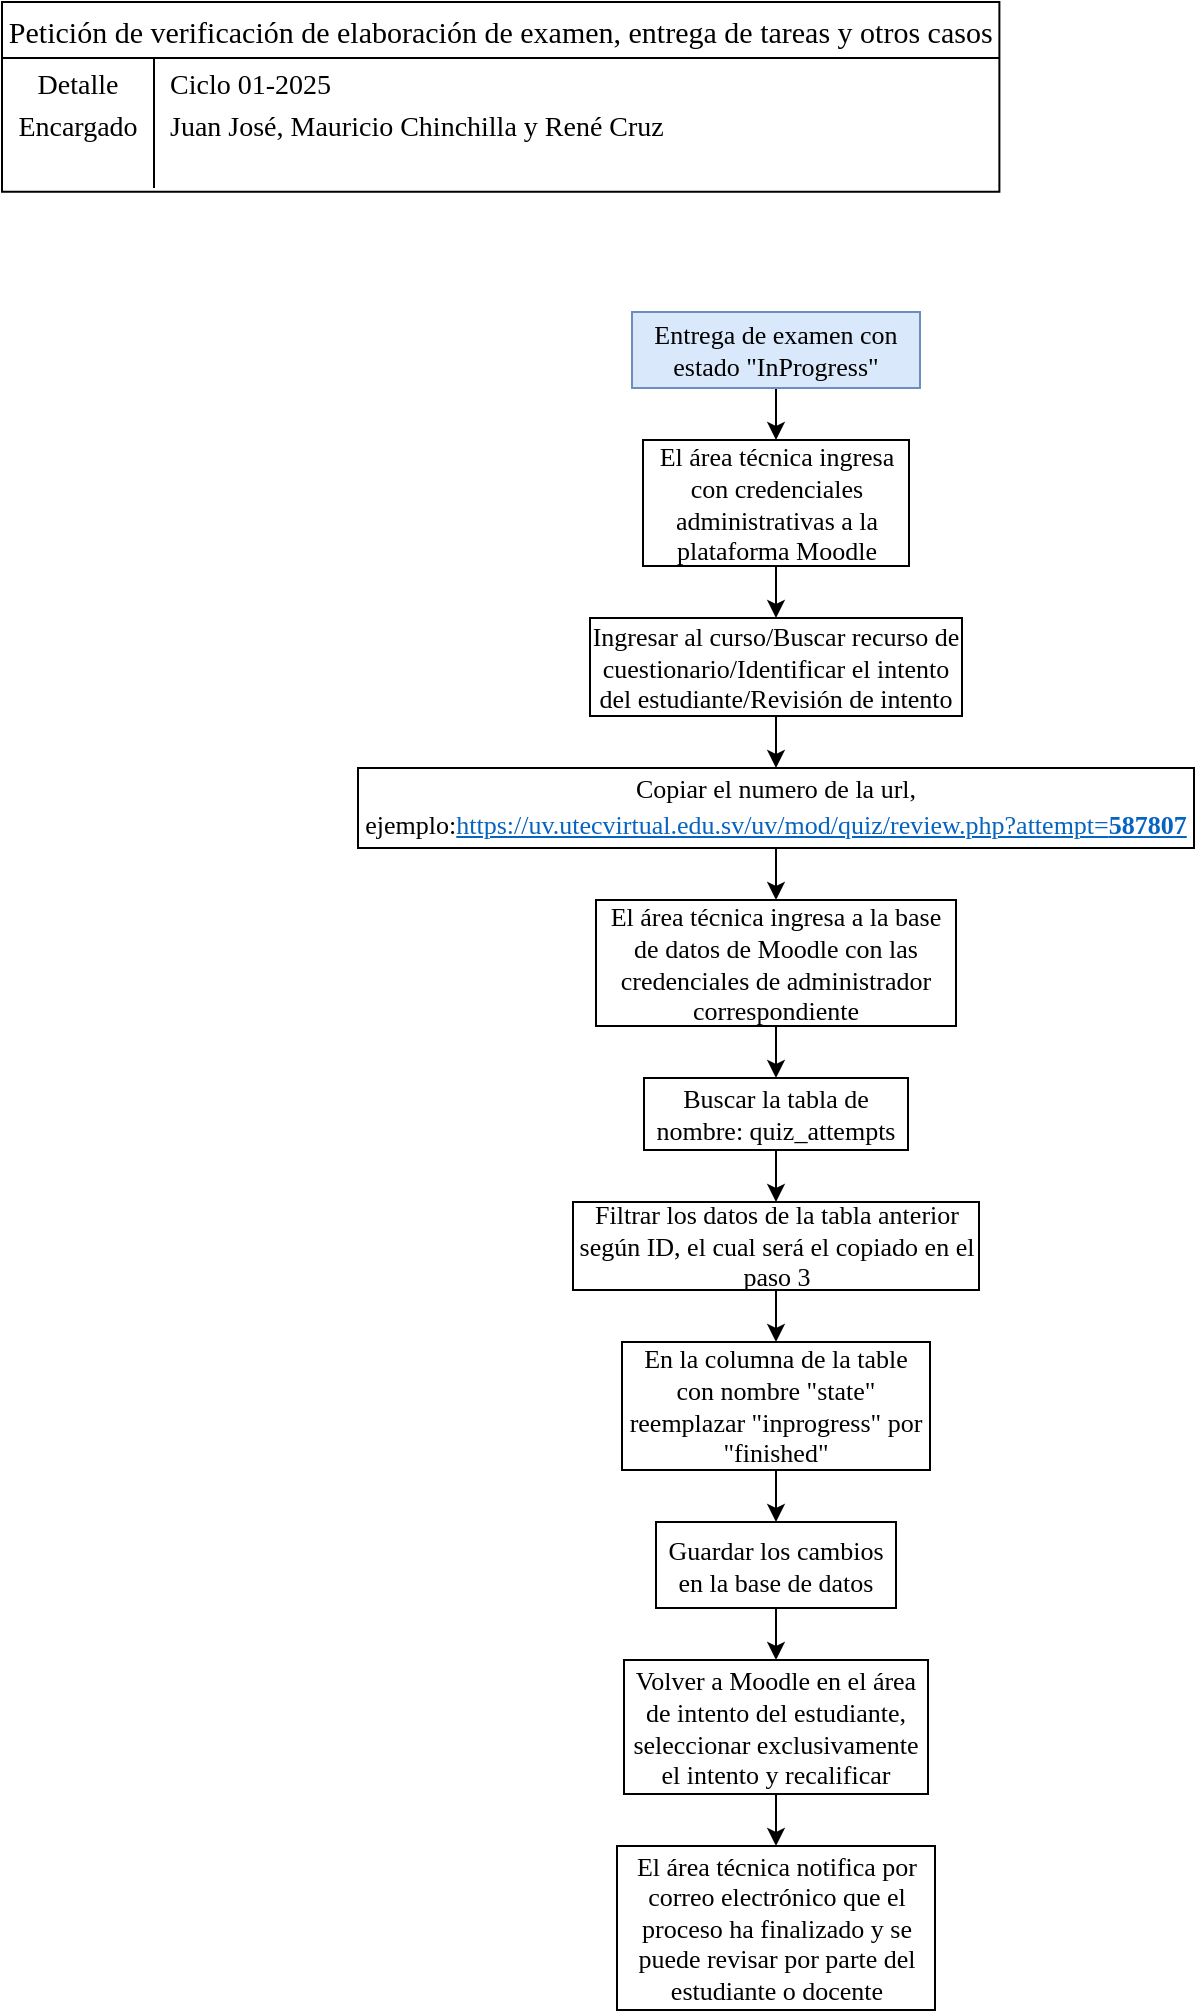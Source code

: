 <mxfile version="28.0.6">
  <diagram name="Página-1" id="mZ1MFNOK2w7aIHmf8w0I">
    <mxGraphModel dx="983" dy="580" grid="0" gridSize="10" guides="1" tooltips="1" connect="1" arrows="1" fold="1" page="1" pageScale="1" pageWidth="827" pageHeight="1169" math="0" shadow="0">
      <root>
        <mxCell id="0" />
        <mxCell id="1" parent="0" />
        <mxCell id="ntK_IDRZFJ25XYkXD009-15" value="Petición de verificación de elaboración de examen, entrega de tareas y otros casos" style="shape=table;startSize=28;container=1;collapsible=0;childLayout=tableLayout;fixedRows=1;rowLines=0;fontStyle=0;strokeColor=default;fontSize=15;fontFamily=Times New Roman;" vertex="1" parent="1">
          <mxGeometry x="27" y="27" width="498.697" height="94.862" as="geometry" />
        </mxCell>
        <mxCell id="ntK_IDRZFJ25XYkXD009-16" value="" style="shape=tableRow;horizontal=0;startSize=0;swimlaneHead=0;swimlaneBody=0;top=0;left=0;bottom=0;right=0;collapsible=0;dropTarget=0;fillColor=none;points=[[0,0.5],[1,0.5]];portConstraint=eastwest;strokeColor=inherit;fontSize=16;fontFamily=Times New Roman;" vertex="1" parent="ntK_IDRZFJ25XYkXD009-15">
          <mxGeometry y="28" width="498.697" height="20" as="geometry" />
        </mxCell>
        <mxCell id="ntK_IDRZFJ25XYkXD009-17" value="&lt;font style=&quot;font-size: 14px;&quot;&gt;Detalle&lt;/font&gt;&lt;div&gt;&lt;br&gt;&lt;/div&gt;" style="shape=partialRectangle;html=1;whiteSpace=wrap;connectable=0;fillColor=none;top=0;left=0;bottom=0;right=0;overflow=hidden;pointerEvents=1;strokeColor=inherit;fontSize=16;fontFamily=Times New Roman;" vertex="1" parent="ntK_IDRZFJ25XYkXD009-16">
          <mxGeometry width="76" height="20" as="geometry">
            <mxRectangle width="76" height="20" as="alternateBounds" />
          </mxGeometry>
        </mxCell>
        <mxCell id="ntK_IDRZFJ25XYkXD009-18" value="&lt;font style=&quot;font-size: 14px;&quot;&gt;Ciclo 01-2025&lt;/font&gt;" style="shape=partialRectangle;html=1;whiteSpace=wrap;connectable=0;fillColor=none;top=0;left=0;bottom=0;right=0;align=left;spacingLeft=6;overflow=hidden;strokeColor=inherit;fontSize=16;fontFamily=Times New Roman;" vertex="1" parent="ntK_IDRZFJ25XYkXD009-16">
          <mxGeometry x="76" width="423" height="20" as="geometry">
            <mxRectangle width="423" height="20" as="alternateBounds" />
          </mxGeometry>
        </mxCell>
        <mxCell id="ntK_IDRZFJ25XYkXD009-19" value="" style="shape=tableRow;horizontal=0;startSize=0;swimlaneHead=0;swimlaneBody=0;top=0;left=0;bottom=0;right=0;collapsible=0;dropTarget=0;fillColor=none;points=[[0,0.5],[1,0.5]];portConstraint=eastwest;strokeColor=inherit;fontSize=16;fontFamily=Times New Roman;" vertex="1" parent="ntK_IDRZFJ25XYkXD009-15">
          <mxGeometry y="48" width="498.697" height="25" as="geometry" />
        </mxCell>
        <mxCell id="ntK_IDRZFJ25XYkXD009-20" value="&lt;font style=&quot;font-size: 14px;&quot;&gt;Encargado&lt;/font&gt;" style="shape=partialRectangle;html=1;whiteSpace=wrap;connectable=0;fillColor=none;top=0;left=0;bottom=0;right=0;overflow=hidden;strokeColor=inherit;fontSize=16;fontFamily=Times New Roman;" vertex="1" parent="ntK_IDRZFJ25XYkXD009-19">
          <mxGeometry width="76" height="25" as="geometry">
            <mxRectangle width="76" height="25" as="alternateBounds" />
          </mxGeometry>
        </mxCell>
        <mxCell id="ntK_IDRZFJ25XYkXD009-21" value="&lt;span style=&quot;font-size: 14px;&quot;&gt;Juan José, Mauricio Chinchilla y René Cruz&lt;/span&gt;" style="shape=partialRectangle;html=1;whiteSpace=wrap;connectable=0;fillColor=none;top=0;left=0;bottom=0;right=0;align=left;spacingLeft=6;overflow=hidden;strokeColor=inherit;fontSize=16;fontFamily=Times New Roman;" vertex="1" parent="ntK_IDRZFJ25XYkXD009-19">
          <mxGeometry x="76" width="423" height="25" as="geometry">
            <mxRectangle width="423" height="25" as="alternateBounds" />
          </mxGeometry>
        </mxCell>
        <mxCell id="ntK_IDRZFJ25XYkXD009-22" value="" style="shape=tableRow;horizontal=0;startSize=0;swimlaneHead=0;swimlaneBody=0;top=0;left=0;bottom=0;right=0;collapsible=0;dropTarget=0;fillColor=none;points=[[0,0.5],[1,0.5]];portConstraint=eastwest;strokeColor=inherit;fontSize=16;fontFamily=Times New Roman;" vertex="1" parent="ntK_IDRZFJ25XYkXD009-15">
          <mxGeometry y="73" width="498.697" height="20" as="geometry" />
        </mxCell>
        <mxCell id="ntK_IDRZFJ25XYkXD009-23" value="" style="shape=partialRectangle;html=1;whiteSpace=wrap;connectable=0;fillColor=none;top=0;left=0;bottom=0;right=0;overflow=hidden;strokeColor=inherit;fontSize=16;fontFamily=Times New Roman;" vertex="1" parent="ntK_IDRZFJ25XYkXD009-22">
          <mxGeometry width="76" height="20" as="geometry">
            <mxRectangle width="76" height="20" as="alternateBounds" />
          </mxGeometry>
        </mxCell>
        <mxCell id="ntK_IDRZFJ25XYkXD009-24" value="" style="shape=partialRectangle;html=1;whiteSpace=wrap;connectable=0;fillColor=none;top=0;left=0;bottom=0;right=0;align=left;spacingLeft=6;overflow=hidden;strokeColor=inherit;fontSize=16;fontFamily=Times New Roman;" vertex="1" parent="ntK_IDRZFJ25XYkXD009-22">
          <mxGeometry x="76" width="423" height="20" as="geometry">
            <mxRectangle width="423" height="20" as="alternateBounds" />
          </mxGeometry>
        </mxCell>
        <mxCell id="ntK_IDRZFJ25XYkXD009-28" value="" style="edgeStyle=orthogonalEdgeStyle;rounded=0;orthogonalLoop=1;jettySize=auto;html=1;" edge="1" parent="1" source="ntK_IDRZFJ25XYkXD009-25" target="ntK_IDRZFJ25XYkXD009-27">
          <mxGeometry relative="1" as="geometry" />
        </mxCell>
        <mxCell id="ntK_IDRZFJ25XYkXD009-25" value="Entrega de examen con estado &quot;InProgress&quot;" style="rounded=0;whiteSpace=wrap;html=1;fillColor=#dae8fc;strokeColor=#6c8ebf;fontFamily=Times New Roman;fontSize=13;" vertex="1" parent="1">
          <mxGeometry x="342" y="182" width="144" height="38" as="geometry" />
        </mxCell>
        <mxCell id="ntK_IDRZFJ25XYkXD009-30" value="" style="edgeStyle=orthogonalEdgeStyle;rounded=0;orthogonalLoop=1;jettySize=auto;html=1;" edge="1" parent="1" source="ntK_IDRZFJ25XYkXD009-27" target="ntK_IDRZFJ25XYkXD009-29">
          <mxGeometry relative="1" as="geometry" />
        </mxCell>
        <mxCell id="ntK_IDRZFJ25XYkXD009-27" value="El área técnica ingresa con credenciales administrativas a la plataforma Moodle" style="whiteSpace=wrap;html=1;fontSize=13;fontFamily=Times New Roman;rounded=0;" vertex="1" parent="1">
          <mxGeometry x="347.5" y="246" width="133" height="63" as="geometry" />
        </mxCell>
        <mxCell id="ntK_IDRZFJ25XYkXD009-32" value="" style="edgeStyle=orthogonalEdgeStyle;rounded=0;orthogonalLoop=1;jettySize=auto;html=1;" edge="1" parent="1" source="ntK_IDRZFJ25XYkXD009-29" target="ntK_IDRZFJ25XYkXD009-31">
          <mxGeometry relative="1" as="geometry" />
        </mxCell>
        <mxCell id="ntK_IDRZFJ25XYkXD009-29" value="Ingresar al curso/Buscar recurso de cuestionario/Identificar el intento del estudiante/Revisión de intento" style="whiteSpace=wrap;html=1;fontSize=13;fontFamily=Times New Roman;rounded=0;" vertex="1" parent="1">
          <mxGeometry x="321" y="335" width="186" height="49" as="geometry" />
        </mxCell>
        <mxCell id="ntK_IDRZFJ25XYkXD009-34" value="" style="edgeStyle=orthogonalEdgeStyle;rounded=0;orthogonalLoop=1;jettySize=auto;html=1;" edge="1" parent="1" source="ntK_IDRZFJ25XYkXD009-31" target="ntK_IDRZFJ25XYkXD009-33">
          <mxGeometry relative="1" as="geometry" />
        </mxCell>
        <mxCell id="ntK_IDRZFJ25XYkXD009-31" value="Copiar el numero de la url, ejemplo:&lt;a style=&quot;-webkit-user-drag: none; -webkit-tap-highlight-color: transparent; margin: 0px; padding: 0px; user-select: text; text-align: left; white-space-collapse: preserve; background-color: rgb(255, 255, 255); text-decoration-line: none;&quot; rel=&quot;noreferrer noopener&quot; target=&quot;_blank&quot; href=&quot;https://uv.utecvirtual.edu.sv/uv/mod/quiz/review.php?attempt=587807&quot; class=&quot;Hyperlink SCXW176193180 BCX0&quot;&gt;&lt;font face=&quot;Times New Roman&quot;&gt;&lt;span style=&quot;-webkit-user-drag: none; -webkit-tap-highlight-color: transparent; margin: 0px; padding: 0px; user-select: text; color: rgb(5, 99, 193); text-decoration-line: underline; line-height: 19.425px; font-variant-ligatures: none !important;&quot; class=&quot;TextRun Underlined SCXW176193180 BCX0&quot; lang=&quot;ES-ES&quot; data-contrast=&quot;none&quot;&gt;&lt;span style=&quot;-webkit-user-drag: none; -webkit-tap-highlight-color: transparent; margin: 0px; padding: 0px; user-select: text;&quot; data-ccp-charstyle=&quot;Hyperlink&quot; class=&quot;NormalTextRun SCXW176193180 BCX0&quot;&gt;https://uv.utecvirtual.edu.sv/uv/mod/quiz/review.php?attempt=&lt;/span&gt;&lt;/span&gt;&lt;span style=&quot;-webkit-user-drag: none; -webkit-tap-highlight-color: transparent; margin: 0px; padding: 0px; user-select: text; color: rgb(5, 99, 193); text-decoration-line: underline; line-height: 19.425px; font-weight: bold; font-variant-ligatures: none !important;&quot; class=&quot;TextRun Underlined SCXW176193180 BCX0&quot; lang=&quot;ES-ES&quot; data-contrast=&quot;none&quot;&gt;&lt;span style=&quot;-webkit-user-drag: none; -webkit-tap-highlight-color: transparent; margin: 0px; padding: 0px; user-select: text;&quot; data-ccp-charstyle=&quot;Hyperlink&quot; class=&quot;NormalTextRun SCXW176193180 BCX0&quot;&gt;587807&lt;/span&gt;&lt;/span&gt;&lt;/font&gt;&lt;/a&gt;" style="whiteSpace=wrap;html=1;fontSize=13;fontFamily=Times New Roman;rounded=0;" vertex="1" parent="1">
          <mxGeometry x="205" y="410" width="418" height="40" as="geometry" />
        </mxCell>
        <mxCell id="ntK_IDRZFJ25XYkXD009-36" value="" style="edgeStyle=orthogonalEdgeStyle;rounded=0;orthogonalLoop=1;jettySize=auto;html=1;" edge="1" parent="1" source="ntK_IDRZFJ25XYkXD009-33" target="ntK_IDRZFJ25XYkXD009-35">
          <mxGeometry relative="1" as="geometry" />
        </mxCell>
        <mxCell id="ntK_IDRZFJ25XYkXD009-33" value="El área técnica ingresa a la base de datos de Moodle con las credenciales de administrador correspondiente" style="whiteSpace=wrap;html=1;fontSize=13;fontFamily=Times New Roman;rounded=0;" vertex="1" parent="1">
          <mxGeometry x="324" y="476" width="180" height="63" as="geometry" />
        </mxCell>
        <mxCell id="ntK_IDRZFJ25XYkXD009-38" value="" style="edgeStyle=orthogonalEdgeStyle;rounded=0;orthogonalLoop=1;jettySize=auto;html=1;" edge="1" parent="1" source="ntK_IDRZFJ25XYkXD009-35" target="ntK_IDRZFJ25XYkXD009-37">
          <mxGeometry relative="1" as="geometry" />
        </mxCell>
        <mxCell id="ntK_IDRZFJ25XYkXD009-35" value="Buscar la tabla de nombre: quiz_attempts" style="whiteSpace=wrap;html=1;fontSize=13;fontFamily=Times New Roman;rounded=0;" vertex="1" parent="1">
          <mxGeometry x="348" y="565" width="132" height="36" as="geometry" />
        </mxCell>
        <mxCell id="ntK_IDRZFJ25XYkXD009-40" value="" style="edgeStyle=orthogonalEdgeStyle;rounded=0;orthogonalLoop=1;jettySize=auto;html=1;" edge="1" parent="1" source="ntK_IDRZFJ25XYkXD009-37" target="ntK_IDRZFJ25XYkXD009-39">
          <mxGeometry relative="1" as="geometry" />
        </mxCell>
        <mxCell id="ntK_IDRZFJ25XYkXD009-37" value="Filtrar los datos de la tabla anterior según ID, el cual será el copiado en el paso 3" style="whiteSpace=wrap;html=1;fontSize=13;fontFamily=Times New Roman;rounded=0;" vertex="1" parent="1">
          <mxGeometry x="312.5" y="627" width="203" height="44" as="geometry" />
        </mxCell>
        <mxCell id="ntK_IDRZFJ25XYkXD009-42" value="" style="edgeStyle=orthogonalEdgeStyle;rounded=0;orthogonalLoop=1;jettySize=auto;html=1;" edge="1" parent="1" source="ntK_IDRZFJ25XYkXD009-39" target="ntK_IDRZFJ25XYkXD009-41">
          <mxGeometry relative="1" as="geometry" />
        </mxCell>
        <mxCell id="ntK_IDRZFJ25XYkXD009-39" value="En la columna de la table con nombre &quot;state&quot; reemplazar &quot;inprogress&quot; por &quot;finished&quot;" style="whiteSpace=wrap;html=1;fontSize=13;fontFamily=Times New Roman;rounded=0;" vertex="1" parent="1">
          <mxGeometry x="337" y="697" width="154" height="64" as="geometry" />
        </mxCell>
        <mxCell id="ntK_IDRZFJ25XYkXD009-44" value="" style="edgeStyle=orthogonalEdgeStyle;rounded=0;orthogonalLoop=1;jettySize=auto;html=1;" edge="1" parent="1" source="ntK_IDRZFJ25XYkXD009-41" target="ntK_IDRZFJ25XYkXD009-43">
          <mxGeometry relative="1" as="geometry" />
        </mxCell>
        <mxCell id="ntK_IDRZFJ25XYkXD009-41" value="Guardar los cambios en la base de datos" style="whiteSpace=wrap;html=1;fontSize=13;fontFamily=Times New Roman;rounded=0;" vertex="1" parent="1">
          <mxGeometry x="354" y="787" width="120" height="43" as="geometry" />
        </mxCell>
        <mxCell id="ntK_IDRZFJ25XYkXD009-46" value="" style="edgeStyle=orthogonalEdgeStyle;rounded=0;orthogonalLoop=1;jettySize=auto;html=1;" edge="1" parent="1" source="ntK_IDRZFJ25XYkXD009-43" target="ntK_IDRZFJ25XYkXD009-45">
          <mxGeometry relative="1" as="geometry" />
        </mxCell>
        <mxCell id="ntK_IDRZFJ25XYkXD009-43" value="Volver a Moodle en el área de intento del estudiante, seleccionar exclusivamente el intento y recalificar" style="whiteSpace=wrap;html=1;fontSize=13;fontFamily=Times New Roman;rounded=0;" vertex="1" parent="1">
          <mxGeometry x="338" y="856" width="152" height="67" as="geometry" />
        </mxCell>
        <mxCell id="ntK_IDRZFJ25XYkXD009-45" value="El área técnica notifica por correo electrónico que el proceso ha finalizado y se puede revisar por parte del estudiante o docente" style="whiteSpace=wrap;html=1;fontSize=13;fontFamily=Times New Roman;rounded=0;" vertex="1" parent="1">
          <mxGeometry x="334.5" y="949" width="159" height="82" as="geometry" />
        </mxCell>
      </root>
    </mxGraphModel>
  </diagram>
</mxfile>
